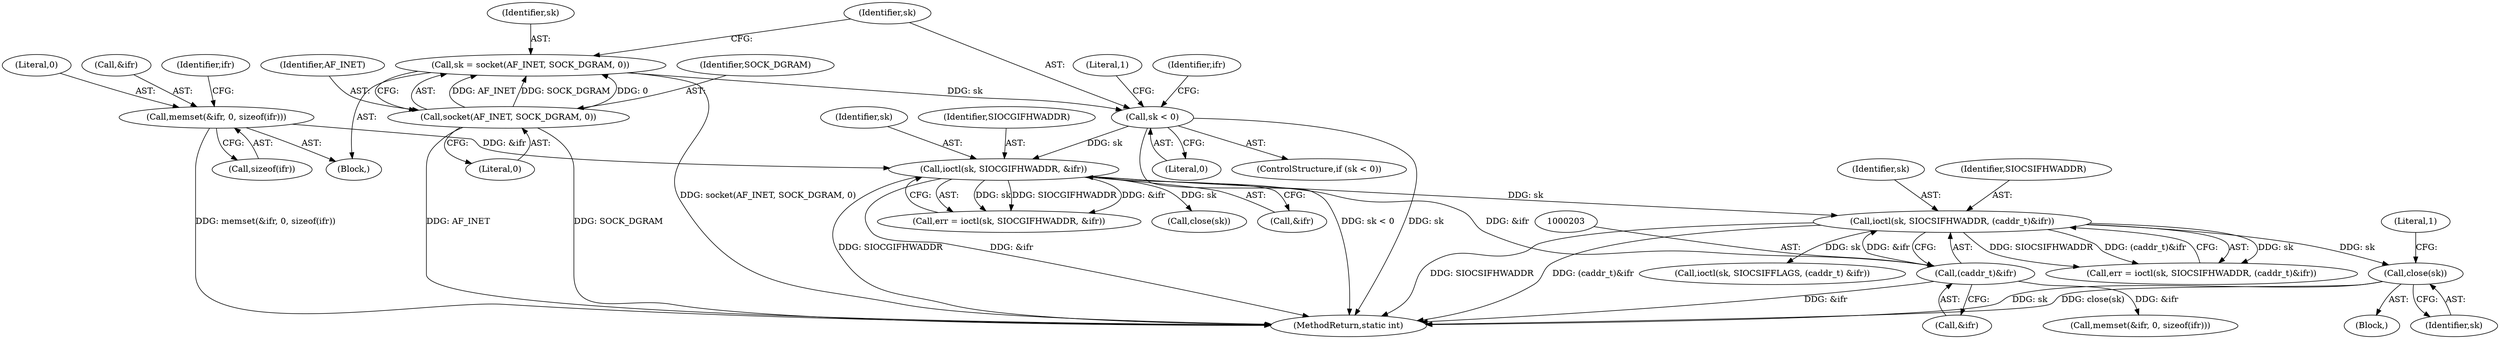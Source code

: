digraph "0_Android_472271b153c5dc53c28beac55480a8d8434b2d5c_26@API" {
"1000216" [label="(Call,close(sk))"];
"1000199" [label="(Call,ioctl(sk, SIOCSIFHWADDR, (caddr_t)&ifr))"];
"1000137" [label="(Call,ioctl(sk, SIOCGIFHWADDR, &ifr))"];
"1000115" [label="(Call,sk < 0)"];
"1000108" [label="(Call,sk = socket(AF_INET, SOCK_DGRAM, 0))"];
"1000110" [label="(Call,socket(AF_INET, SOCK_DGRAM, 0))"];
"1000121" [label="(Call,memset(&ifr, 0, sizeof(ifr)))"];
"1000202" [label="(Call,(caddr_t)&ifr)"];
"1000110" [label="(Call,socket(AF_INET, SOCK_DGRAM, 0))"];
"1000111" [label="(Identifier,AF_INET)"];
"1000112" [label="(Identifier,SOCK_DGRAM)"];
"1000114" [label="(ControlStructure,if (sk < 0))"];
"1000247" [label="(Call,ioctl(sk, SIOCSIFFLAGS, (caddr_t) &ifr))"];
"1000108" [label="(Call,sk = socket(AF_INET, SOCK_DGRAM, 0))"];
"1000116" [label="(Identifier,sk)"];
"1000117" [label="(Literal,0)"];
"1000216" [label="(Call,close(sk))"];
"1000121" [label="(Call,memset(&ifr, 0, sizeof(ifr)))"];
"1000139" [label="(Identifier,SIOCGIFHWADDR)"];
"1000140" [label="(Call,&ifr)"];
"1000137" [label="(Call,ioctl(sk, SIOCGIFHWADDR, &ifr))"];
"1000210" [label="(Block,)"];
"1000120" [label="(Literal,1)"];
"1000217" [label="(Identifier,sk)"];
"1000115" [label="(Call,sk < 0)"];
"1000201" [label="(Identifier,SIOCSIFHWADDR)"];
"1000275" [label="(MethodReturn,static int)"];
"1000125" [label="(Call,sizeof(ifr))"];
"1000129" [label="(Identifier,ifr)"];
"1000138" [label="(Identifier,sk)"];
"1000123" [label="(Identifier,ifr)"];
"1000197" [label="(Call,err = ioctl(sk, SIOCSIFHWADDR, (caddr_t)&ifr))"];
"1000202" [label="(Call,(caddr_t)&ifr)"];
"1000200" [label="(Identifier,sk)"];
"1000152" [label="(Call,close(sk))"];
"1000124" [label="(Literal,0)"];
"1000104" [label="(Block,)"];
"1000199" [label="(Call,ioctl(sk, SIOCSIFHWADDR, (caddr_t)&ifr))"];
"1000221" [label="(Call,memset(&ifr, 0, sizeof(ifr)))"];
"1000204" [label="(Call,&ifr)"];
"1000113" [label="(Literal,0)"];
"1000135" [label="(Call,err = ioctl(sk, SIOCGIFHWADDR, &ifr))"];
"1000122" [label="(Call,&ifr)"];
"1000220" [label="(Literal,1)"];
"1000109" [label="(Identifier,sk)"];
"1000216" -> "1000210"  [label="AST: "];
"1000216" -> "1000217"  [label="CFG: "];
"1000217" -> "1000216"  [label="AST: "];
"1000220" -> "1000216"  [label="CFG: "];
"1000216" -> "1000275"  [label="DDG: close(sk)"];
"1000216" -> "1000275"  [label="DDG: sk"];
"1000199" -> "1000216"  [label="DDG: sk"];
"1000199" -> "1000197"  [label="AST: "];
"1000199" -> "1000202"  [label="CFG: "];
"1000200" -> "1000199"  [label="AST: "];
"1000201" -> "1000199"  [label="AST: "];
"1000202" -> "1000199"  [label="AST: "];
"1000197" -> "1000199"  [label="CFG: "];
"1000199" -> "1000275"  [label="DDG: SIOCSIFHWADDR"];
"1000199" -> "1000275"  [label="DDG: (caddr_t)&ifr"];
"1000199" -> "1000197"  [label="DDG: sk"];
"1000199" -> "1000197"  [label="DDG: SIOCSIFHWADDR"];
"1000199" -> "1000197"  [label="DDG: (caddr_t)&ifr"];
"1000137" -> "1000199"  [label="DDG: sk"];
"1000202" -> "1000199"  [label="DDG: &ifr"];
"1000199" -> "1000247"  [label="DDG: sk"];
"1000137" -> "1000135"  [label="AST: "];
"1000137" -> "1000140"  [label="CFG: "];
"1000138" -> "1000137"  [label="AST: "];
"1000139" -> "1000137"  [label="AST: "];
"1000140" -> "1000137"  [label="AST: "];
"1000135" -> "1000137"  [label="CFG: "];
"1000137" -> "1000275"  [label="DDG: SIOCGIFHWADDR"];
"1000137" -> "1000275"  [label="DDG: &ifr"];
"1000137" -> "1000135"  [label="DDG: sk"];
"1000137" -> "1000135"  [label="DDG: SIOCGIFHWADDR"];
"1000137" -> "1000135"  [label="DDG: &ifr"];
"1000115" -> "1000137"  [label="DDG: sk"];
"1000121" -> "1000137"  [label="DDG: &ifr"];
"1000137" -> "1000152"  [label="DDG: sk"];
"1000137" -> "1000202"  [label="DDG: &ifr"];
"1000115" -> "1000114"  [label="AST: "];
"1000115" -> "1000117"  [label="CFG: "];
"1000116" -> "1000115"  [label="AST: "];
"1000117" -> "1000115"  [label="AST: "];
"1000120" -> "1000115"  [label="CFG: "];
"1000123" -> "1000115"  [label="CFG: "];
"1000115" -> "1000275"  [label="DDG: sk < 0"];
"1000115" -> "1000275"  [label="DDG: sk"];
"1000108" -> "1000115"  [label="DDG: sk"];
"1000108" -> "1000104"  [label="AST: "];
"1000108" -> "1000110"  [label="CFG: "];
"1000109" -> "1000108"  [label="AST: "];
"1000110" -> "1000108"  [label="AST: "];
"1000116" -> "1000108"  [label="CFG: "];
"1000108" -> "1000275"  [label="DDG: socket(AF_INET, SOCK_DGRAM, 0)"];
"1000110" -> "1000108"  [label="DDG: AF_INET"];
"1000110" -> "1000108"  [label="DDG: SOCK_DGRAM"];
"1000110" -> "1000108"  [label="DDG: 0"];
"1000110" -> "1000113"  [label="CFG: "];
"1000111" -> "1000110"  [label="AST: "];
"1000112" -> "1000110"  [label="AST: "];
"1000113" -> "1000110"  [label="AST: "];
"1000110" -> "1000275"  [label="DDG: SOCK_DGRAM"];
"1000110" -> "1000275"  [label="DDG: AF_INET"];
"1000121" -> "1000104"  [label="AST: "];
"1000121" -> "1000125"  [label="CFG: "];
"1000122" -> "1000121"  [label="AST: "];
"1000124" -> "1000121"  [label="AST: "];
"1000125" -> "1000121"  [label="AST: "];
"1000129" -> "1000121"  [label="CFG: "];
"1000121" -> "1000275"  [label="DDG: memset(&ifr, 0, sizeof(ifr))"];
"1000202" -> "1000204"  [label="CFG: "];
"1000203" -> "1000202"  [label="AST: "];
"1000204" -> "1000202"  [label="AST: "];
"1000202" -> "1000275"  [label="DDG: &ifr"];
"1000202" -> "1000221"  [label="DDG: &ifr"];
}
